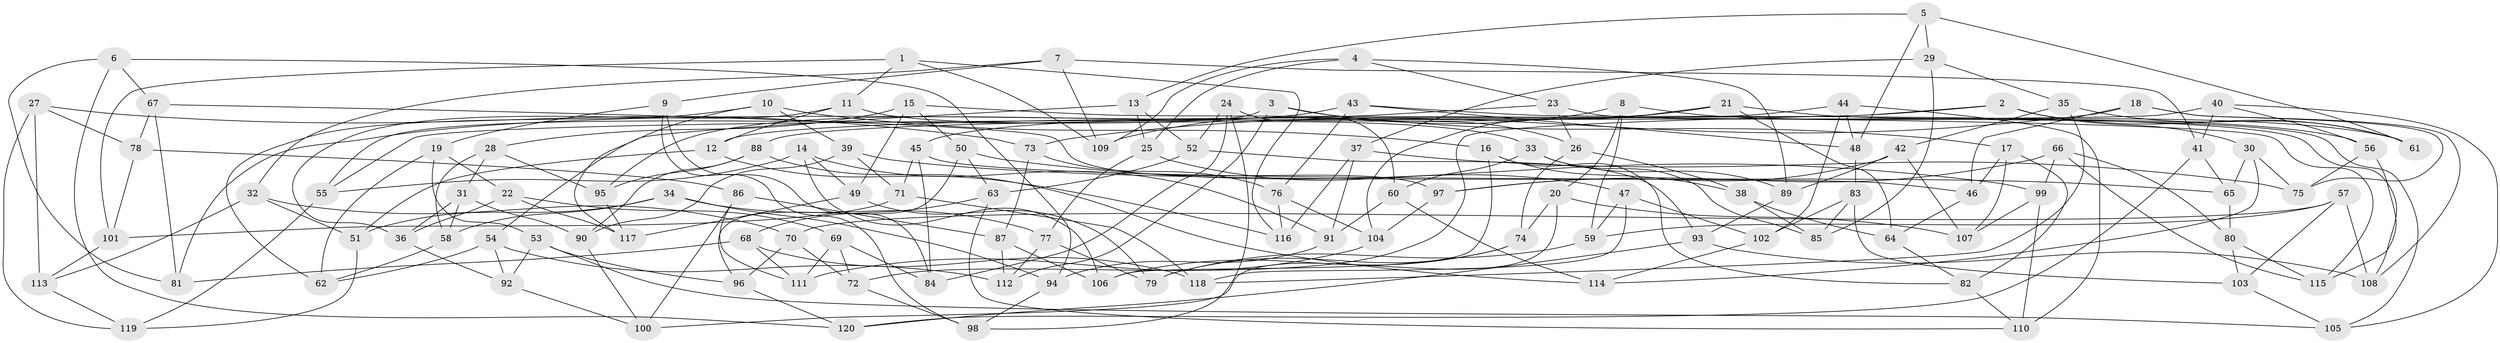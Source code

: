 // coarse degree distribution, {4: 0.3287671232876712, 6: 0.4246575342465753, 3: 0.0547945205479452, 5: 0.1917808219178082}
// Generated by graph-tools (version 1.1) at 2025/38/03/04/25 23:38:18]
// undirected, 120 vertices, 240 edges
graph export_dot {
  node [color=gray90,style=filled];
  1;
  2;
  3;
  4;
  5;
  6;
  7;
  8;
  9;
  10;
  11;
  12;
  13;
  14;
  15;
  16;
  17;
  18;
  19;
  20;
  21;
  22;
  23;
  24;
  25;
  26;
  27;
  28;
  29;
  30;
  31;
  32;
  33;
  34;
  35;
  36;
  37;
  38;
  39;
  40;
  41;
  42;
  43;
  44;
  45;
  46;
  47;
  48;
  49;
  50;
  51;
  52;
  53;
  54;
  55;
  56;
  57;
  58;
  59;
  60;
  61;
  62;
  63;
  64;
  65;
  66;
  67;
  68;
  69;
  70;
  71;
  72;
  73;
  74;
  75;
  76;
  77;
  78;
  79;
  80;
  81;
  82;
  83;
  84;
  85;
  86;
  87;
  88;
  89;
  90;
  91;
  92;
  93;
  94;
  95;
  96;
  97;
  98;
  99;
  100;
  101;
  102;
  103;
  104;
  105;
  106;
  107;
  108;
  109;
  110;
  111;
  112;
  113;
  114;
  115;
  116;
  117;
  118;
  119;
  120;
  1 -- 11;
  1 -- 101;
  1 -- 116;
  1 -- 109;
  2 -- 12;
  2 -- 61;
  2 -- 30;
  2 -- 72;
  3 -- 112;
  3 -- 17;
  3 -- 26;
  3 -- 55;
  4 -- 109;
  4 -- 23;
  4 -- 89;
  4 -- 25;
  5 -- 61;
  5 -- 13;
  5 -- 29;
  5 -- 48;
  6 -- 81;
  6 -- 94;
  6 -- 67;
  6 -- 120;
  7 -- 109;
  7 -- 32;
  7 -- 9;
  7 -- 41;
  8 -- 109;
  8 -- 56;
  8 -- 20;
  8 -- 59;
  9 -- 98;
  9 -- 84;
  9 -- 19;
  10 -- 117;
  10 -- 16;
  10 -- 39;
  10 -- 62;
  11 -- 33;
  11 -- 12;
  11 -- 36;
  12 -- 51;
  12 -- 116;
  13 -- 54;
  13 -- 25;
  13 -- 52;
  14 -- 49;
  14 -- 91;
  14 -- 106;
  14 -- 55;
  15 -- 50;
  15 -- 49;
  15 -- 115;
  15 -- 28;
  16 -- 106;
  16 -- 38;
  16 -- 82;
  17 -- 107;
  17 -- 82;
  17 -- 46;
  18 -- 108;
  18 -- 46;
  18 -- 75;
  18 -- 73;
  19 -- 53;
  19 -- 62;
  19 -- 22;
  20 -- 100;
  20 -- 107;
  20 -- 74;
  21 -- 81;
  21 -- 64;
  21 -- 104;
  21 -- 61;
  22 -- 36;
  22 -- 69;
  22 -- 117;
  23 -- 105;
  23 -- 26;
  23 -- 45;
  24 -- 84;
  24 -- 52;
  24 -- 60;
  24 -- 98;
  25 -- 77;
  25 -- 47;
  26 -- 38;
  26 -- 74;
  27 -- 113;
  27 -- 119;
  27 -- 78;
  27 -- 73;
  28 -- 31;
  28 -- 58;
  28 -- 95;
  29 -- 37;
  29 -- 85;
  29 -- 35;
  30 -- 65;
  30 -- 114;
  30 -- 75;
  31 -- 90;
  31 -- 36;
  31 -- 58;
  32 -- 51;
  32 -- 113;
  32 -- 70;
  33 -- 89;
  33 -- 85;
  33 -- 60;
  34 -- 77;
  34 -- 58;
  34 -- 94;
  34 -- 51;
  35 -- 42;
  35 -- 118;
  35 -- 61;
  36 -- 92;
  37 -- 75;
  37 -- 116;
  37 -- 91;
  38 -- 64;
  38 -- 85;
  39 -- 65;
  39 -- 90;
  39 -- 71;
  40 -- 55;
  40 -- 56;
  40 -- 41;
  40 -- 105;
  41 -- 65;
  41 -- 120;
  42 -- 89;
  42 -- 107;
  42 -- 97;
  43 -- 108;
  43 -- 76;
  43 -- 95;
  43 -- 48;
  44 -- 110;
  44 -- 102;
  44 -- 88;
  44 -- 48;
  45 -- 71;
  45 -- 84;
  45 -- 46;
  46 -- 64;
  47 -- 102;
  47 -- 118;
  47 -- 59;
  48 -- 83;
  49 -- 117;
  49 -- 79;
  50 -- 96;
  50 -- 99;
  50 -- 63;
  51 -- 119;
  52 -- 63;
  52 -- 93;
  53 -- 92;
  53 -- 96;
  53 -- 105;
  54 -- 92;
  54 -- 62;
  54 -- 112;
  55 -- 119;
  56 -- 75;
  56 -- 115;
  57 -- 70;
  57 -- 103;
  57 -- 59;
  57 -- 108;
  58 -- 62;
  59 -- 79;
  60 -- 114;
  60 -- 91;
  63 -- 68;
  63 -- 110;
  64 -- 82;
  65 -- 80;
  66 -- 99;
  66 -- 97;
  66 -- 80;
  66 -- 115;
  67 -- 78;
  67 -- 97;
  67 -- 81;
  68 -- 118;
  68 -- 81;
  68 -- 111;
  69 -- 111;
  69 -- 84;
  69 -- 72;
  70 -- 96;
  70 -- 72;
  71 -- 101;
  71 -- 118;
  72 -- 98;
  73 -- 87;
  73 -- 76;
  74 -- 79;
  74 -- 106;
  76 -- 116;
  76 -- 104;
  77 -- 79;
  77 -- 112;
  78 -- 86;
  78 -- 101;
  80 -- 103;
  80 -- 115;
  82 -- 110;
  83 -- 103;
  83 -- 102;
  83 -- 85;
  86 -- 87;
  86 -- 111;
  86 -- 100;
  87 -- 106;
  87 -- 112;
  88 -- 114;
  88 -- 90;
  88 -- 95;
  89 -- 93;
  90 -- 100;
  91 -- 94;
  92 -- 100;
  93 -- 120;
  93 -- 108;
  94 -- 98;
  95 -- 117;
  96 -- 120;
  97 -- 104;
  99 -- 107;
  99 -- 110;
  101 -- 113;
  102 -- 114;
  103 -- 105;
  104 -- 111;
  113 -- 119;
}
